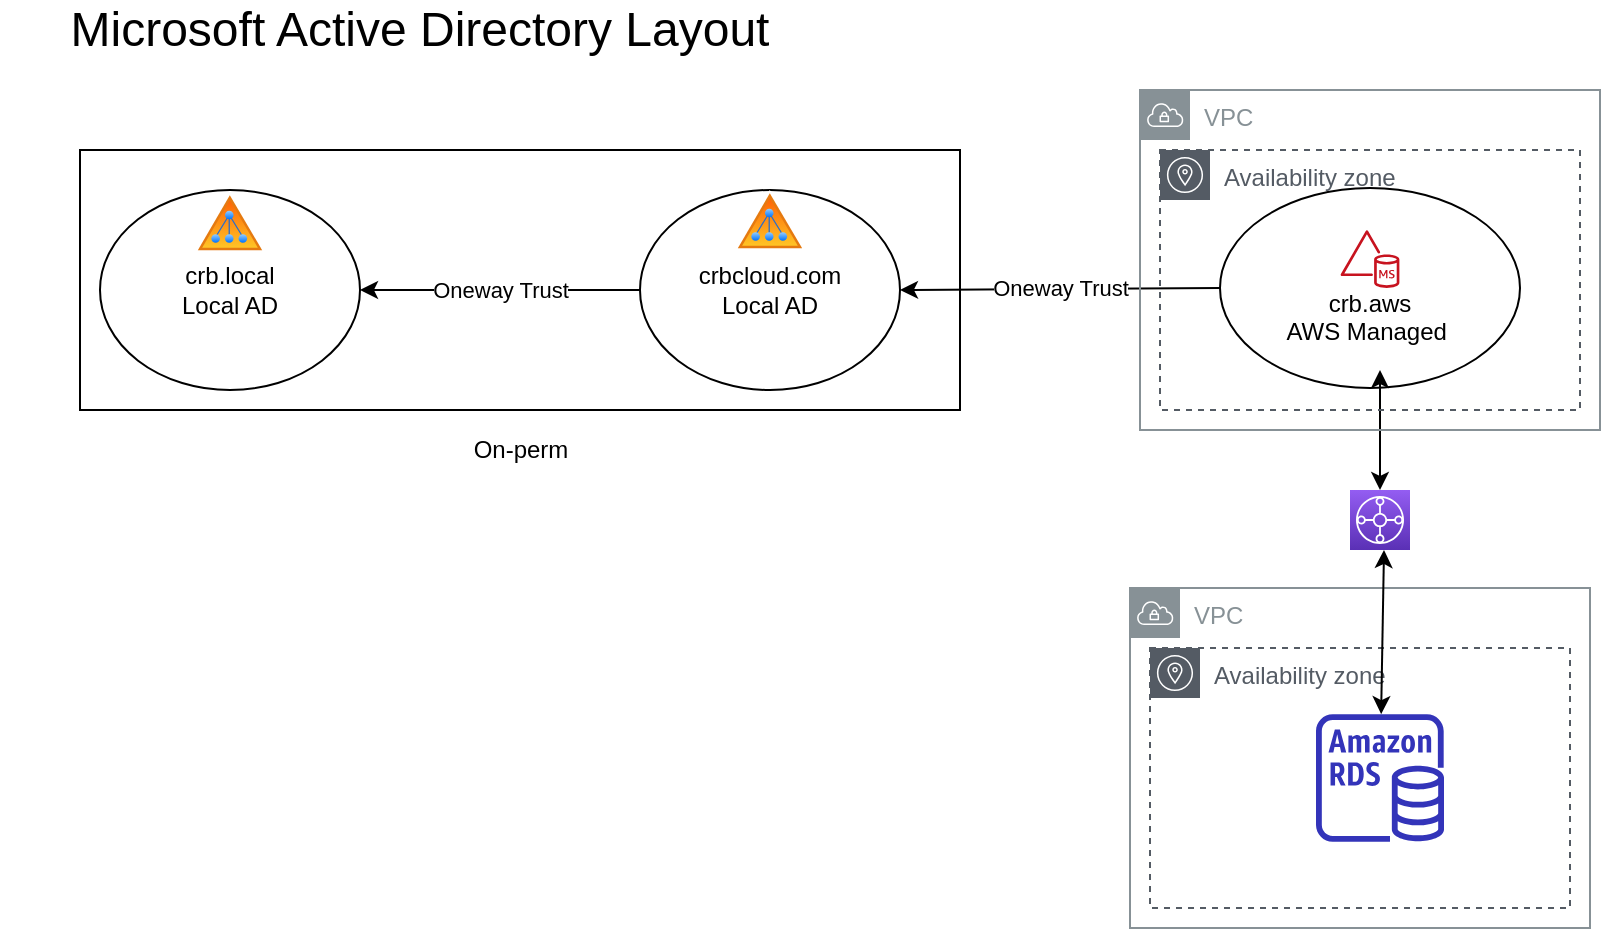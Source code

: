 <mxfile version="14.7.4" type="github"><diagram id="penZBUYTNKfO1pVxRUr-" name="Page-1"><mxGraphModel dx="1422" dy="735" grid="1" gridSize="10" guides="1" tooltips="1" connect="1" arrows="1" fold="1" page="1" pageScale="1" pageWidth="850" pageHeight="1100" math="0" shadow="0"><root><mxCell id="0"/><mxCell id="1" parent="0"/><mxCell id="vPcysUxUlL6my3NZdGl7-20" value="" style="rounded=0;whiteSpace=wrap;html=1;" vertex="1" parent="1"><mxGeometry x="60" y="170" width="440" height="130" as="geometry"/></mxCell><mxCell id="vPcysUxUlL6my3NZdGl7-1" value="crbcloud.com&lt;br&gt;Local AD" style="ellipse;whiteSpace=wrap;html=1;" vertex="1" parent="1"><mxGeometry x="340" y="190" width="130" height="100" as="geometry"/></mxCell><mxCell id="vPcysUxUlL6my3NZdGl7-2" value="crb.local&lt;br&gt;Local AD" style="ellipse;whiteSpace=wrap;html=1;" vertex="1" parent="1"><mxGeometry x="70" y="190" width="130" height="100" as="geometry"/></mxCell><mxCell id="vPcysUxUlL6my3NZdGl7-3" value="&lt;br&gt;&lt;br&gt;crb.aws&lt;br&gt;AWS Managed&amp;nbsp;" style="ellipse;whiteSpace=wrap;html=1;" vertex="1" parent="1"><mxGeometry x="630" y="189" width="150" height="100" as="geometry"/></mxCell><mxCell id="vPcysUxUlL6my3NZdGl7-5" value="Oneway Trust" style="endArrow=classic;html=1;exitX=0;exitY=0.5;exitDx=0;exitDy=0;" edge="1" parent="1" source="vPcysUxUlL6my3NZdGl7-1" target="vPcysUxUlL6my3NZdGl7-2"><mxGeometry width="50" height="50" relative="1" as="geometry"><mxPoint x="300" y="270" as="sourcePoint"/><mxPoint x="350" y="220" as="targetPoint"/></mxGeometry></mxCell><mxCell id="vPcysUxUlL6my3NZdGl7-6" value="&lt;font style=&quot;font-size: 24px&quot;&gt;Microsoft Active Directory Layout&lt;/font&gt;" style="text;html=1;strokeColor=none;fillColor=none;align=center;verticalAlign=middle;whiteSpace=wrap;rounded=0;" vertex="1" parent="1"><mxGeometry x="20" y="100" width="420" height="20" as="geometry"/></mxCell><mxCell id="vPcysUxUlL6my3NZdGl7-7" value="" style="aspect=fixed;perimeter=ellipsePerimeter;html=1;align=center;shadow=0;dashed=0;spacingTop=3;image;image=img/lib/active_directory/active_directory.svg;" vertex="1" parent="1"><mxGeometry x="117.36" y="191" width="35.29" height="30" as="geometry"/></mxCell><mxCell id="vPcysUxUlL6my3NZdGl7-8" value="" style="aspect=fixed;perimeter=ellipsePerimeter;html=1;align=center;shadow=0;dashed=0;spacingTop=3;image;image=img/lib/active_directory/active_directory.svg;" vertex="1" parent="1"><mxGeometry x="387.35" y="190" width="35.29" height="30" as="geometry"/></mxCell><mxCell id="vPcysUxUlL6my3NZdGl7-11" value="Oneway Trust" style="endArrow=classic;html=1;entryX=1;entryY=0.5;entryDx=0;entryDy=0;exitX=0;exitY=0.5;exitDx=0;exitDy=0;" edge="1" parent="1" source="vPcysUxUlL6my3NZdGl7-3" target="vPcysUxUlL6my3NZdGl7-1"><mxGeometry width="50" height="50" relative="1" as="geometry"><mxPoint x="470" y="290" as="sourcePoint"/><mxPoint x="520" y="240" as="targetPoint"/></mxGeometry></mxCell><mxCell id="vPcysUxUlL6my3NZdGl7-12" value="VPC" style="outlineConnect=0;gradientColor=none;html=1;whiteSpace=wrap;fontSize=12;fontStyle=0;shape=mxgraph.aws4.group;grIcon=mxgraph.aws4.group_vpc;strokeColor=#879196;fillColor=none;verticalAlign=top;align=left;spacingLeft=30;fontColor=#879196;dashed=0;" vertex="1" parent="1"><mxGeometry x="585" y="389" width="230" height="170" as="geometry"/></mxCell><mxCell id="vPcysUxUlL6my3NZdGl7-13" value="" style="outlineConnect=0;fontColor=#232F3E;gradientColor=none;fillColor=#C7131F;strokeColor=none;dashed=0;verticalLabelPosition=bottom;verticalAlign=top;align=center;html=1;fontSize=12;fontStyle=0;aspect=fixed;pointerEvents=1;shape=mxgraph.aws4.managed_ms_ad;" vertex="1" parent="1"><mxGeometry x="690.31" y="210" width="29.38" height="29" as="geometry"/></mxCell><mxCell id="vPcysUxUlL6my3NZdGl7-15" value="Availability zone" style="outlineConnect=0;gradientColor=none;html=1;whiteSpace=wrap;fontSize=12;fontStyle=0;shape=mxgraph.aws4.group;grIcon=mxgraph.aws4.group_availability_zone;strokeColor=#545B64;fillColor=none;verticalAlign=top;align=left;spacingLeft=30;fontColor=#545B64;dashed=1;" vertex="1" parent="1"><mxGeometry x="595" y="419" width="210" height="130" as="geometry"/></mxCell><mxCell id="vPcysUxUlL6my3NZdGl7-16" value="" style="outlineConnect=0;fontColor=#232F3E;gradientColor=none;fillColor=#3334B9;strokeColor=none;dashed=0;verticalLabelPosition=bottom;verticalAlign=top;align=center;html=1;fontSize=12;fontStyle=0;aspect=fixed;pointerEvents=1;shape=mxgraph.aws4.rds_instance;" vertex="1" parent="1"><mxGeometry x="678" y="452" width="64" height="64" as="geometry"/></mxCell><mxCell id="vPcysUxUlL6my3NZdGl7-17" value="" style="endArrow=classic;startArrow=classic;html=1;exitX=0.5;exitY=0;exitDx=0;exitDy=0;exitPerimeter=0;" edge="1" parent="1" source="vPcysUxUlL6my3NZdGl7-18"><mxGeometry width="50" height="50" relative="1" as="geometry"><mxPoint x="710" y="320" as="sourcePoint"/><mxPoint x="710" y="280" as="targetPoint"/></mxGeometry></mxCell><mxCell id="vPcysUxUlL6my3NZdGl7-18" value="" style="points=[[0,0,0],[0.25,0,0],[0.5,0,0],[0.75,0,0],[1,0,0],[0,1,0],[0.25,1,0],[0.5,1,0],[0.75,1,0],[1,1,0],[0,0.25,0],[0,0.5,0],[0,0.75,0],[1,0.25,0],[1,0.5,0],[1,0.75,0]];outlineConnect=0;fontColor=#232F3E;gradientColor=#945DF2;gradientDirection=north;fillColor=#5A30B5;strokeColor=#ffffff;dashed=0;verticalLabelPosition=bottom;verticalAlign=top;align=center;html=1;fontSize=12;fontStyle=0;aspect=fixed;shape=mxgraph.aws4.resourceIcon;resIcon=mxgraph.aws4.transit_gateway;" vertex="1" parent="1"><mxGeometry x="695" y="340" width="30" height="30" as="geometry"/></mxCell><mxCell id="vPcysUxUlL6my3NZdGl7-19" value="" style="endArrow=classic;startArrow=classic;html=1;entryX=0.5;entryY=1;entryDx=0;entryDy=0;entryPerimeter=0;" edge="1" parent="1" source="vPcysUxUlL6my3NZdGl7-16"><mxGeometry width="50" height="50" relative="1" as="geometry"><mxPoint x="687" y="440" as="sourcePoint"/><mxPoint x="712" y="370" as="targetPoint"/></mxGeometry></mxCell><mxCell id="vPcysUxUlL6my3NZdGl7-21" value="On-perm" style="text;html=1;align=center;verticalAlign=middle;resizable=0;points=[];autosize=1;strokeColor=none;" vertex="1" parent="1"><mxGeometry x="250" y="310" width="60" height="20" as="geometry"/></mxCell><mxCell id="vPcysUxUlL6my3NZdGl7-22" value="VPC" style="outlineConnect=0;gradientColor=none;html=1;whiteSpace=wrap;fontSize=12;fontStyle=0;shape=mxgraph.aws4.group;grIcon=mxgraph.aws4.group_vpc;strokeColor=#879196;fillColor=none;verticalAlign=top;align=left;spacingLeft=30;fontColor=#879196;dashed=0;" vertex="1" parent="1"><mxGeometry x="590" y="140" width="230" height="170" as="geometry"/></mxCell><mxCell id="vPcysUxUlL6my3NZdGl7-23" value="Availability zone" style="outlineConnect=0;gradientColor=none;html=1;whiteSpace=wrap;fontSize=12;fontStyle=0;shape=mxgraph.aws4.group;grIcon=mxgraph.aws4.group_availability_zone;strokeColor=#545B64;fillColor=none;verticalAlign=top;align=left;spacingLeft=30;fontColor=#545B64;dashed=1;" vertex="1" parent="1"><mxGeometry x="600" y="170" width="210" height="130" as="geometry"/></mxCell></root></mxGraphModel></diagram></mxfile>